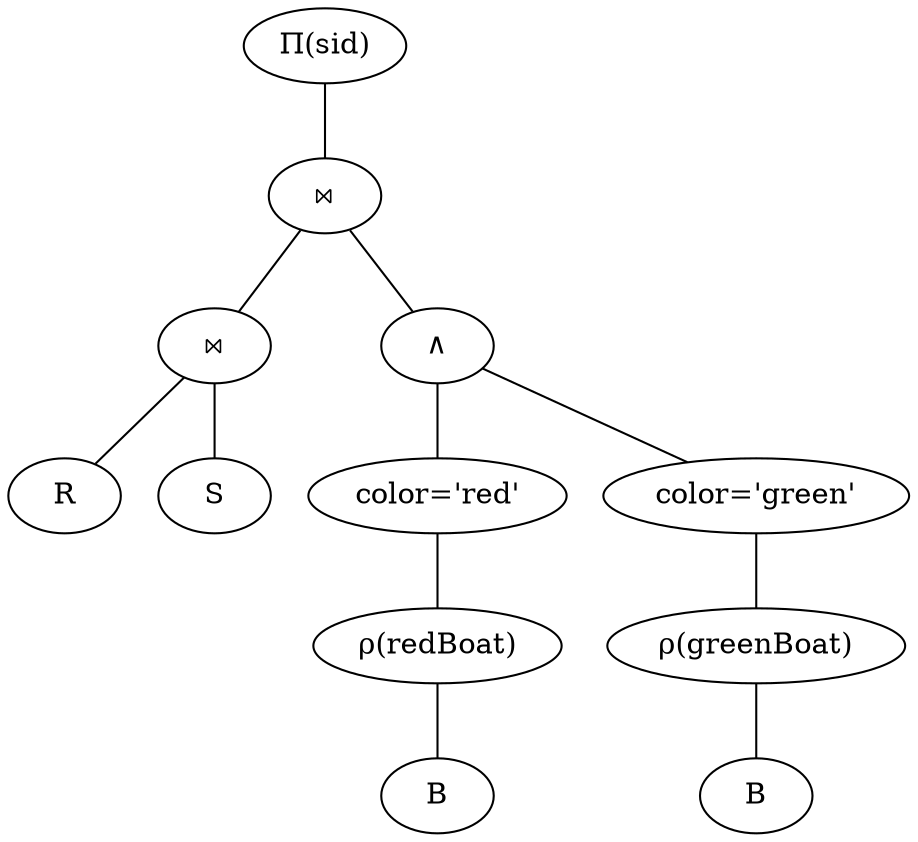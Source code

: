 digraph {
    edge[arrowhead="none"];
    "join1" [label="⋈"];
    "join2" [label="⋈"];
    "B1" [label="B"];
    "B2" [label="B"];
    "land" [label="∧"];

    "Π(sid)" -> "join1";
    "join1" -> "land";
    "join1" -> "join2";
    "land" -> "color='red'" -> "ρ(redBoat)" -> "B1";
    "land" -> "color='green'" -> "ρ(greenBoat)" -> "B2";
    "join2" -> "R";
    "join2" -> "S";
}
